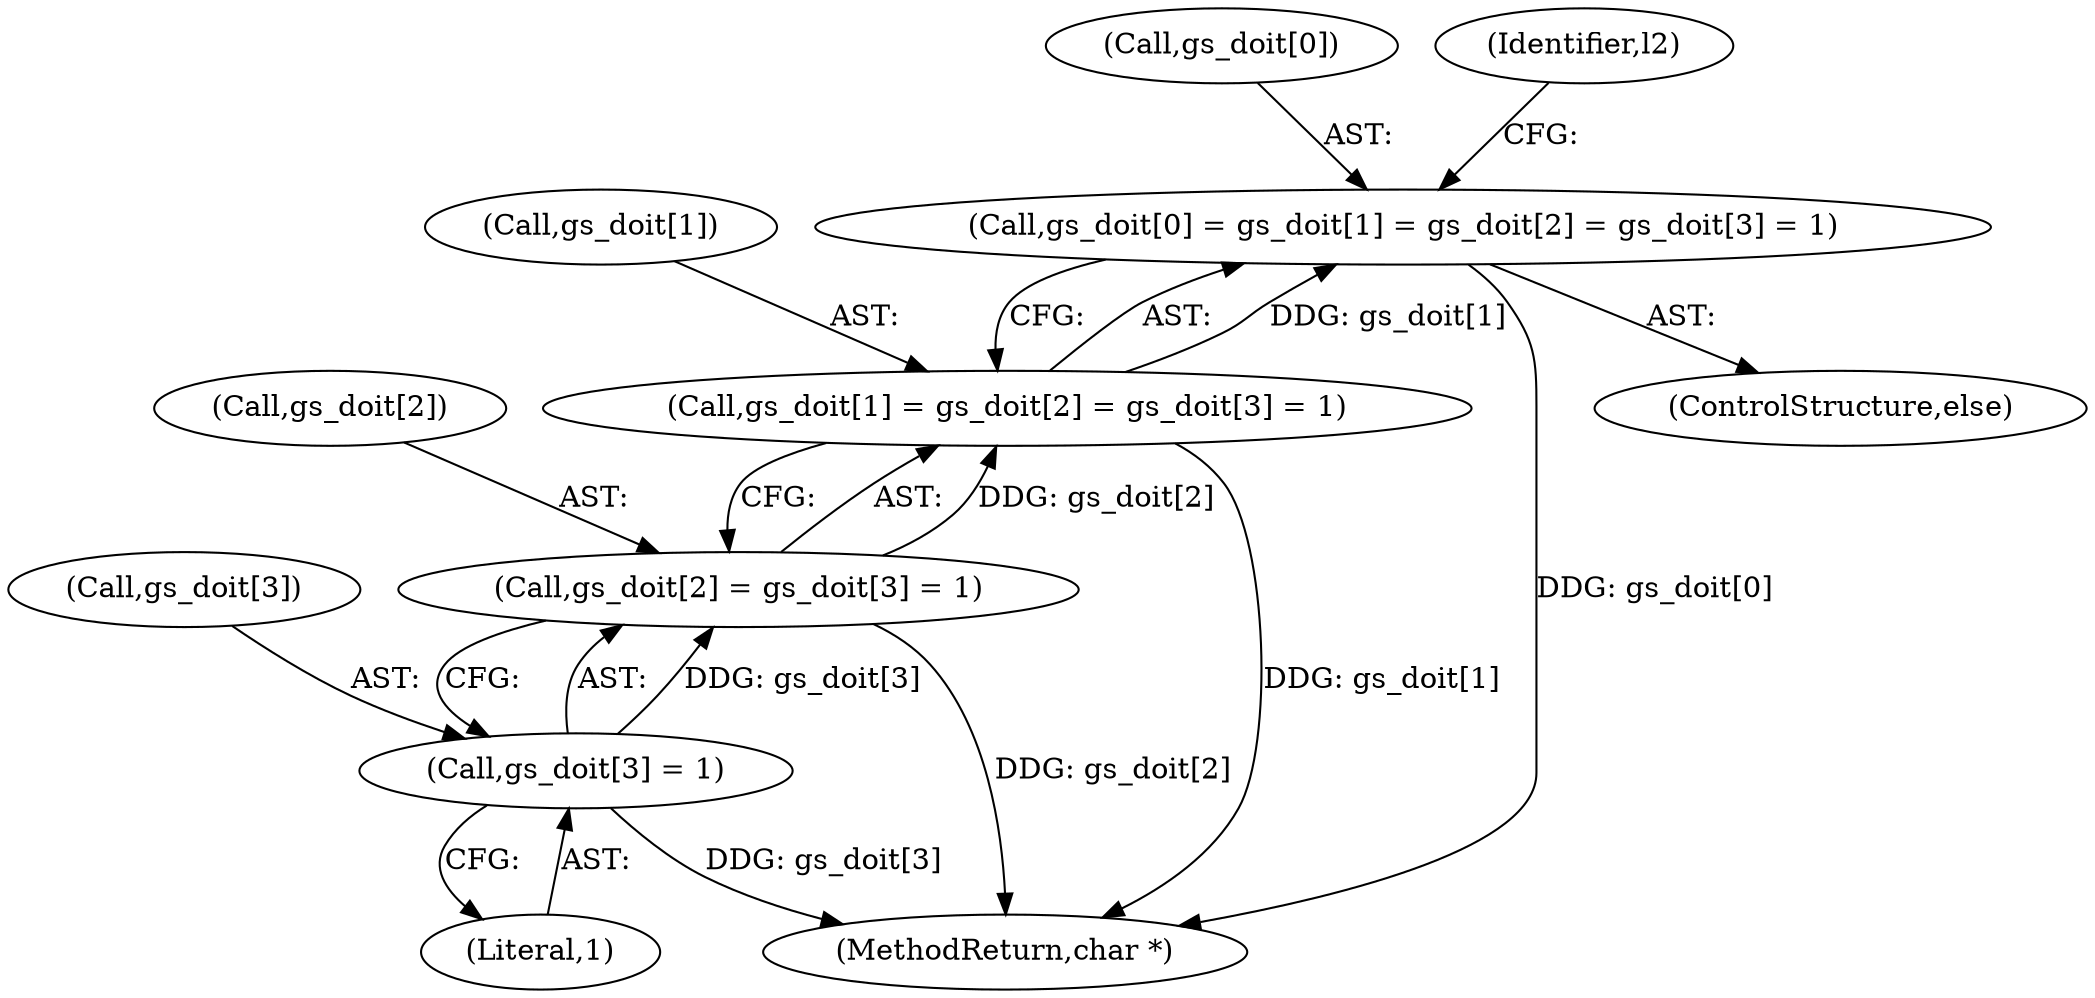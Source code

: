 digraph "0_openssl_2919516136a4227d9e6d8f2fe66ef976aaf8c561@array" {
"1000420" [label="(Call,gs_doit[0] = gs_doit[1] = gs_doit[2] = gs_doit[3] = 1)"];
"1000424" [label="(Call,gs_doit[1] = gs_doit[2] = gs_doit[3] = 1)"];
"1000428" [label="(Call,gs_doit[2] = gs_doit[3] = 1)"];
"1000432" [label="(Call,gs_doit[3] = 1)"];
"1000421" [label="(Call,gs_doit[0])"];
"1000433" [label="(Call,gs_doit[3])"];
"1000424" [label="(Call,gs_doit[1] = gs_doit[2] = gs_doit[3] = 1)"];
"1000428" [label="(Call,gs_doit[2] = gs_doit[3] = 1)"];
"1000425" [label="(Call,gs_doit[1])"];
"1000432" [label="(Call,gs_doit[3] = 1)"];
"1000439" [label="(Identifier,l2)"];
"1000420" [label="(Call,gs_doit[0] = gs_doit[1] = gs_doit[2] = gs_doit[3] = 1)"];
"1000663" [label="(MethodReturn,char *)"];
"1000419" [label="(ControlStructure,else)"];
"1000436" [label="(Literal,1)"];
"1000429" [label="(Call,gs_doit[2])"];
"1000420" -> "1000419"  [label="AST: "];
"1000420" -> "1000424"  [label="CFG: "];
"1000421" -> "1000420"  [label="AST: "];
"1000424" -> "1000420"  [label="AST: "];
"1000439" -> "1000420"  [label="CFG: "];
"1000420" -> "1000663"  [label="DDG: gs_doit[0]"];
"1000424" -> "1000420"  [label="DDG: gs_doit[1]"];
"1000424" -> "1000428"  [label="CFG: "];
"1000425" -> "1000424"  [label="AST: "];
"1000428" -> "1000424"  [label="AST: "];
"1000424" -> "1000663"  [label="DDG: gs_doit[1]"];
"1000428" -> "1000424"  [label="DDG: gs_doit[2]"];
"1000428" -> "1000432"  [label="CFG: "];
"1000429" -> "1000428"  [label="AST: "];
"1000432" -> "1000428"  [label="AST: "];
"1000428" -> "1000663"  [label="DDG: gs_doit[2]"];
"1000432" -> "1000428"  [label="DDG: gs_doit[3]"];
"1000432" -> "1000436"  [label="CFG: "];
"1000433" -> "1000432"  [label="AST: "];
"1000436" -> "1000432"  [label="AST: "];
"1000432" -> "1000663"  [label="DDG: gs_doit[3]"];
}
